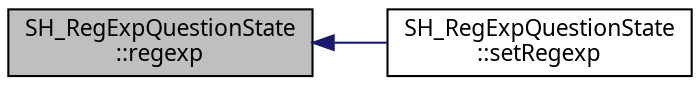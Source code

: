 digraph "SH_RegExpQuestionState::regexp"
{
 // INTERACTIVE_SVG=YES
  bgcolor="transparent";
  edge [fontname="Verdana",fontsize="11",labelfontname="Verdana",labelfontsize="11"];
  node [fontname="Verdana",fontsize="11",shape=record];
  rankdir="LR";
  Node1 [label="SH_RegExpQuestionState\l::regexp",height=0.2,width=0.4,color="black", fillcolor="grey75", style="filled" fontcolor="black"];
  Node1 -> Node2 [dir="back",color="midnightblue",fontsize="11",style="solid",fontname="Verdana"];
  Node2 [label="SH_RegExpQuestionState\l::setRegexp",height=0.2,width=0.4,color="black",URL="$classSH__RegExpQuestionState.html#afa04f3a85226430e1a250bd5390e7c95"];
}
